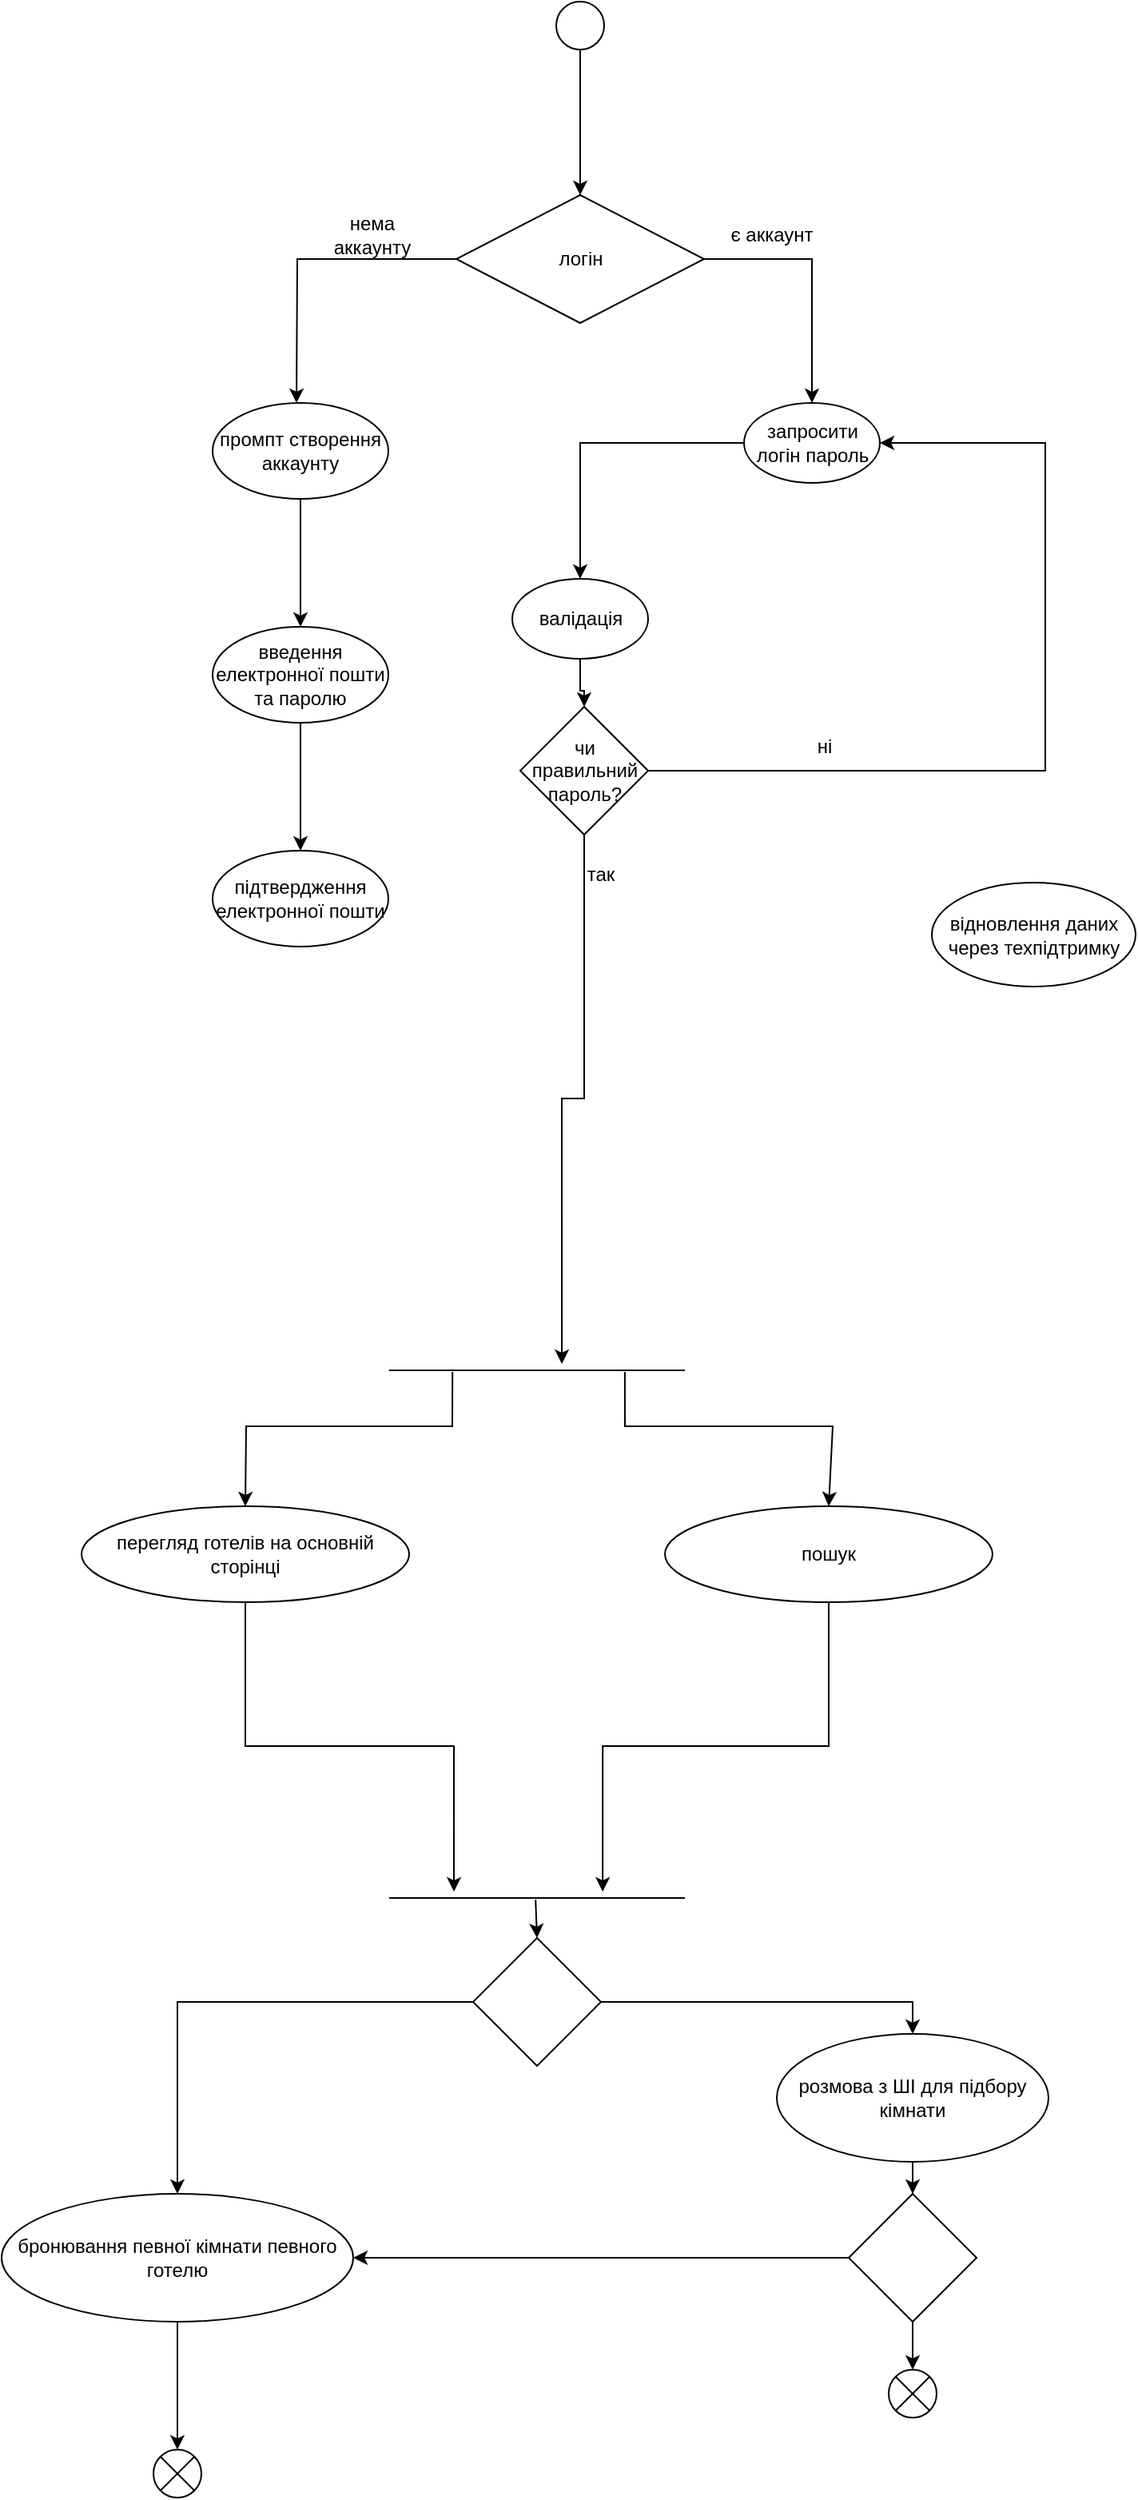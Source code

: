 <mxfile version="24.2.3" type="github">
  <diagram name="Page-1" id="9YniTifWULeJlWc_xpeG">
    <mxGraphModel dx="1434" dy="1890" grid="1" gridSize="10" guides="1" tooltips="1" connect="1" arrows="1" fold="1" page="1" pageScale="1" pageWidth="850" pageHeight="1100" math="0" shadow="0">
      <root>
        <mxCell id="0" />
        <mxCell id="1" parent="0" />
        <mxCell id="pZVimZKpDkj4bbfCRo-m-1" value="" style="ellipse;" vertex="1" parent="1">
          <mxGeometry x="445" y="-301" width="30" height="30" as="geometry" />
        </mxCell>
        <mxCell id="pZVimZKpDkj4bbfCRo-m-7" value="пошук" style="ellipse;whiteSpace=wrap;html=1;" vertex="1" parent="1">
          <mxGeometry x="513" y="640" width="205" height="60" as="geometry" />
        </mxCell>
        <mxCell id="pZVimZKpDkj4bbfCRo-m-9" value="перегляд готелів на основній сторінці" style="ellipse;whiteSpace=wrap;html=1;" vertex="1" parent="1">
          <mxGeometry x="148" y="640" width="205" height="60" as="geometry" />
        </mxCell>
        <mxCell id="pZVimZKpDkj4bbfCRo-m-15" value="" style="line;strokeWidth=1;rotatable=0;dashed=0;labelPosition=right;align=left;verticalAlign=middle;spacingTop=0;spacingLeft=6;points=[];portConstraint=eastwest;" vertex="1" parent="1">
          <mxGeometry x="340.5" y="550" width="185" height="10" as="geometry" />
        </mxCell>
        <mxCell id="pZVimZKpDkj4bbfCRo-m-19" value="" style="endArrow=classic;html=1;rounded=0;exitX=0.797;exitY=0.6;exitDx=0;exitDy=0;exitPerimeter=0;entryX=0.5;entryY=0;entryDx=0;entryDy=0;" edge="1" parent="1" source="pZVimZKpDkj4bbfCRo-m-15" target="pZVimZKpDkj4bbfCRo-m-7">
          <mxGeometry width="50" height="50" relative="1" as="geometry">
            <mxPoint x="408" y="870" as="sourcePoint" />
            <mxPoint x="458" y="820" as="targetPoint" />
            <Array as="points">
              <mxPoint x="488" y="590" />
              <mxPoint x="618" y="590" />
            </Array>
          </mxGeometry>
        </mxCell>
        <mxCell id="pZVimZKpDkj4bbfCRo-m-20" value="" style="endArrow=classic;html=1;rounded=0;exitX=0.214;exitY=0.6;exitDx=0;exitDy=0;exitPerimeter=0;entryX=0.5;entryY=0;entryDx=0;entryDy=0;" edge="1" parent="1" source="pZVimZKpDkj4bbfCRo-m-15" target="pZVimZKpDkj4bbfCRo-m-9">
          <mxGeometry width="50" height="50" relative="1" as="geometry">
            <mxPoint x="340.5" y="590" as="sourcePoint" />
            <mxPoint x="468.5" y="674" as="targetPoint" />
            <Array as="points">
              <mxPoint x="380" y="590" />
              <mxPoint x="251" y="590" />
            </Array>
          </mxGeometry>
        </mxCell>
        <mxCell id="pZVimZKpDkj4bbfCRo-m-21" value="" style="line;strokeWidth=1;rotatable=0;dashed=0;labelPosition=right;align=left;verticalAlign=middle;spacingTop=0;spacingLeft=6;points=[];portConstraint=eastwest;" vertex="1" parent="1">
          <mxGeometry x="340.5" y="880" width="185" height="10" as="geometry" />
        </mxCell>
        <mxCell id="pZVimZKpDkj4bbfCRo-m-22" style="edgeStyle=orthogonalEdgeStyle;rounded=0;orthogonalLoop=1;jettySize=auto;html=1;entryX=0.219;entryY=0.1;entryDx=0;entryDy=0;entryPerimeter=0;" edge="1" parent="1" source="pZVimZKpDkj4bbfCRo-m-9" target="pZVimZKpDkj4bbfCRo-m-21">
          <mxGeometry relative="1" as="geometry" />
        </mxCell>
        <mxCell id="pZVimZKpDkj4bbfCRo-m-23" style="edgeStyle=orthogonalEdgeStyle;rounded=0;orthogonalLoop=1;jettySize=auto;html=1;entryX=0.722;entryY=0.1;entryDx=0;entryDy=0;entryPerimeter=0;" edge="1" parent="1" source="pZVimZKpDkj4bbfCRo-m-7" target="pZVimZKpDkj4bbfCRo-m-21">
          <mxGeometry relative="1" as="geometry" />
        </mxCell>
        <mxCell id="pZVimZKpDkj4bbfCRo-m-57" value="" style="edgeStyle=orthogonalEdgeStyle;rounded=0;orthogonalLoop=1;jettySize=auto;html=1;" edge="1" parent="1" source="pZVimZKpDkj4bbfCRo-m-24">
          <mxGeometry relative="1" as="geometry">
            <mxPoint x="208" y="1230" as="targetPoint" />
          </mxGeometry>
        </mxCell>
        <mxCell id="pZVimZKpDkj4bbfCRo-m-24" value="бронювання певної кімнати певного готелю" style="ellipse;whiteSpace=wrap;html=1;" vertex="1" parent="1">
          <mxGeometry x="98" y="1070" width="220" height="80" as="geometry" />
        </mxCell>
        <mxCell id="pZVimZKpDkj4bbfCRo-m-30" style="edgeStyle=orthogonalEdgeStyle;rounded=0;orthogonalLoop=1;jettySize=auto;html=1;entryX=0.5;entryY=0;entryDx=0;entryDy=0;" edge="1" parent="1" source="pZVimZKpDkj4bbfCRo-m-29" target="pZVimZKpDkj4bbfCRo-m-24">
          <mxGeometry relative="1" as="geometry" />
        </mxCell>
        <mxCell id="pZVimZKpDkj4bbfCRo-m-32" style="edgeStyle=orthogonalEdgeStyle;rounded=0;orthogonalLoop=1;jettySize=auto;html=1;entryX=0.5;entryY=0;entryDx=0;entryDy=0;" edge="1" parent="1" source="pZVimZKpDkj4bbfCRo-m-29" target="pZVimZKpDkj4bbfCRo-m-31">
          <mxGeometry relative="1" as="geometry" />
        </mxCell>
        <mxCell id="pZVimZKpDkj4bbfCRo-m-29" value="" style="rhombus;whiteSpace=wrap;html=1;" vertex="1" parent="1">
          <mxGeometry x="393" y="910" width="80" height="80" as="geometry" />
        </mxCell>
        <mxCell id="pZVimZKpDkj4bbfCRo-m-34" value="" style="edgeStyle=orthogonalEdgeStyle;rounded=0;orthogonalLoop=1;jettySize=auto;html=1;" edge="1" parent="1" source="pZVimZKpDkj4bbfCRo-m-31" target="pZVimZKpDkj4bbfCRo-m-33">
          <mxGeometry relative="1" as="geometry" />
        </mxCell>
        <mxCell id="pZVimZKpDkj4bbfCRo-m-31" value="розмова з ШІ для підбору кімнати" style="ellipse;whiteSpace=wrap;html=1;" vertex="1" parent="1">
          <mxGeometry x="583" y="970" width="170" height="80" as="geometry" />
        </mxCell>
        <mxCell id="pZVimZKpDkj4bbfCRo-m-35" style="edgeStyle=orthogonalEdgeStyle;rounded=0;orthogonalLoop=1;jettySize=auto;html=1;entryX=1;entryY=0.5;entryDx=0;entryDy=0;" edge="1" parent="1" source="pZVimZKpDkj4bbfCRo-m-33" target="pZVimZKpDkj4bbfCRo-m-24">
          <mxGeometry relative="1" as="geometry" />
        </mxCell>
        <mxCell id="pZVimZKpDkj4bbfCRo-m-37" value="" style="edgeStyle=orthogonalEdgeStyle;rounded=0;orthogonalLoop=1;jettySize=auto;html=1;" edge="1" parent="1" source="pZVimZKpDkj4bbfCRo-m-33" target="pZVimZKpDkj4bbfCRo-m-36">
          <mxGeometry relative="1" as="geometry" />
        </mxCell>
        <mxCell id="pZVimZKpDkj4bbfCRo-m-33" value="" style="rhombus;whiteSpace=wrap;html=1;" vertex="1" parent="1">
          <mxGeometry x="628" y="1070" width="80" height="80" as="geometry" />
        </mxCell>
        <mxCell id="pZVimZKpDkj4bbfCRo-m-36" value="" style="shape=sumEllipse;perimeter=ellipsePerimeter;html=1;backgroundOutline=1;" vertex="1" parent="1">
          <mxGeometry x="653" y="1180" width="30" height="30" as="geometry" />
        </mxCell>
        <mxCell id="pZVimZKpDkj4bbfCRo-m-38" style="edgeStyle=orthogonalEdgeStyle;rounded=0;orthogonalLoop=1;jettySize=auto;html=1;exitX=0.495;exitY=0.6;exitDx=0;exitDy=0;entryX=0.5;entryY=0;entryDx=0;entryDy=0;exitPerimeter=0;" edge="1" parent="1" source="pZVimZKpDkj4bbfCRo-m-21" target="pZVimZKpDkj4bbfCRo-m-29">
          <mxGeometry relative="1" as="geometry" />
        </mxCell>
        <mxCell id="pZVimZKpDkj4bbfCRo-m-67" value="" style="edgeStyle=orthogonalEdgeStyle;rounded=0;orthogonalLoop=1;jettySize=auto;html=1;" edge="1" parent="1" source="pZVimZKpDkj4bbfCRo-m-41" target="pZVimZKpDkj4bbfCRo-m-66">
          <mxGeometry relative="1" as="geometry" />
        </mxCell>
        <mxCell id="pZVimZKpDkj4bbfCRo-m-41" value="запросити логін пароль" style="ellipse;whiteSpace=wrap;html=1;" vertex="1" parent="1">
          <mxGeometry x="562.5" y="-50" width="85" height="50" as="geometry" />
        </mxCell>
        <mxCell id="pZVimZKpDkj4bbfCRo-m-44" value="відновлення даних через техпідтримку" style="ellipse;whiteSpace=wrap;html=1;" vertex="1" parent="1">
          <mxGeometry x="680" y="250" width="127.5" height="65" as="geometry" />
        </mxCell>
        <mxCell id="pZVimZKpDkj4bbfCRo-m-51" style="edgeStyle=orthogonalEdgeStyle;rounded=0;orthogonalLoop=1;jettySize=auto;html=1;entryX=0.5;entryY=0.1;entryDx=0;entryDy=0;entryPerimeter=0;" edge="1" parent="1" source="pZVimZKpDkj4bbfCRo-m-1">
          <mxGeometry relative="1" as="geometry">
            <mxPoint x="460" y="-180" as="targetPoint" />
          </mxGeometry>
        </mxCell>
        <mxCell id="pZVimZKpDkj4bbfCRo-m-59" value="" style="shape=sumEllipse;perimeter=ellipsePerimeter;html=1;backgroundOutline=1;" vertex="1" parent="1">
          <mxGeometry x="193" y="1230" width="30" height="30" as="geometry" />
        </mxCell>
        <mxCell id="pZVimZKpDkj4bbfCRo-m-63" style="edgeStyle=orthogonalEdgeStyle;rounded=0;orthogonalLoop=1;jettySize=auto;html=1;entryX=0.5;entryY=0;entryDx=0;entryDy=0;" edge="1" parent="1" source="pZVimZKpDkj4bbfCRo-m-62">
          <mxGeometry relative="1" as="geometry">
            <mxPoint x="282.5" y="-50" as="targetPoint" />
          </mxGeometry>
        </mxCell>
        <mxCell id="pZVimZKpDkj4bbfCRo-m-64" style="edgeStyle=orthogonalEdgeStyle;rounded=0;orthogonalLoop=1;jettySize=auto;html=1;entryX=0.5;entryY=0;entryDx=0;entryDy=0;" edge="1" parent="1" source="pZVimZKpDkj4bbfCRo-m-62" target="pZVimZKpDkj4bbfCRo-m-41">
          <mxGeometry relative="1" as="geometry" />
        </mxCell>
        <mxCell id="pZVimZKpDkj4bbfCRo-m-62" value="логін" style="rhombus;whiteSpace=wrap;html=1;" vertex="1" parent="1">
          <mxGeometry x="382.5" y="-180" width="155" height="80" as="geometry" />
        </mxCell>
        <mxCell id="pZVimZKpDkj4bbfCRo-m-69" value="" style="edgeStyle=orthogonalEdgeStyle;rounded=0;orthogonalLoop=1;jettySize=auto;html=1;" edge="1" parent="1" source="pZVimZKpDkj4bbfCRo-m-66" target="pZVimZKpDkj4bbfCRo-m-68">
          <mxGeometry relative="1" as="geometry" />
        </mxCell>
        <mxCell id="pZVimZKpDkj4bbfCRo-m-66" value="валідація" style="ellipse;whiteSpace=wrap;html=1;" vertex="1" parent="1">
          <mxGeometry x="417.5" y="60" width="85" height="50" as="geometry" />
        </mxCell>
        <mxCell id="pZVimZKpDkj4bbfCRo-m-71" style="edgeStyle=orthogonalEdgeStyle;rounded=0;orthogonalLoop=1;jettySize=auto;html=1;entryX=1;entryY=0.5;entryDx=0;entryDy=0;" edge="1" parent="1" source="pZVimZKpDkj4bbfCRo-m-68" target="pZVimZKpDkj4bbfCRo-m-41">
          <mxGeometry relative="1" as="geometry">
            <mxPoint x="750" y="-20" as="targetPoint" />
            <Array as="points">
              <mxPoint x="751" y="180" />
              <mxPoint x="751" y="-25" />
            </Array>
          </mxGeometry>
        </mxCell>
        <mxCell id="pZVimZKpDkj4bbfCRo-m-68" value="чи правильний пароль?" style="rhombus;whiteSpace=wrap;html=1;" vertex="1" parent="1">
          <mxGeometry x="422.5" y="140" width="80" height="80" as="geometry" />
        </mxCell>
        <mxCell id="pZVimZKpDkj4bbfCRo-m-70" style="edgeStyle=orthogonalEdgeStyle;rounded=0;orthogonalLoop=1;jettySize=auto;html=1;entryX=0.584;entryY=0.1;entryDx=0;entryDy=0;entryPerimeter=0;" edge="1" parent="1" source="pZVimZKpDkj4bbfCRo-m-68" target="pZVimZKpDkj4bbfCRo-m-15">
          <mxGeometry relative="1" as="geometry" />
        </mxCell>
        <mxCell id="pZVimZKpDkj4bbfCRo-m-72" value="ні" style="text;html=1;align=center;verticalAlign=middle;whiteSpace=wrap;rounded=0;" vertex="1" parent="1">
          <mxGeometry x="582.5" y="150" width="60" height="30" as="geometry" />
        </mxCell>
        <mxCell id="pZVimZKpDkj4bbfCRo-m-73" value="так" style="text;html=1;align=center;verticalAlign=middle;whiteSpace=wrap;rounded=0;" vertex="1" parent="1">
          <mxGeometry x="442.5" y="230" width="60" height="30" as="geometry" />
        </mxCell>
        <mxCell id="pZVimZKpDkj4bbfCRo-m-74" value="є аккаунт" style="text;html=1;align=center;verticalAlign=middle;whiteSpace=wrap;rounded=0;" vertex="1" parent="1">
          <mxGeometry x="550" y="-170" width="60" height="30" as="geometry" />
        </mxCell>
        <mxCell id="pZVimZKpDkj4bbfCRo-m-75" value="нема аккаунту" style="text;html=1;align=center;verticalAlign=middle;whiteSpace=wrap;rounded=0;" vertex="1" parent="1">
          <mxGeometry x="300" y="-170" width="60" height="30" as="geometry" />
        </mxCell>
        <mxCell id="pZVimZKpDkj4bbfCRo-m-78" value="" style="edgeStyle=orthogonalEdgeStyle;rounded=0;orthogonalLoop=1;jettySize=auto;html=1;" edge="1" parent="1" source="pZVimZKpDkj4bbfCRo-m-76" target="pZVimZKpDkj4bbfCRo-m-77">
          <mxGeometry relative="1" as="geometry" />
        </mxCell>
        <mxCell id="pZVimZKpDkj4bbfCRo-m-76" value="промпт створення аккаунту" style="ellipse;whiteSpace=wrap;html=1;" vertex="1" parent="1">
          <mxGeometry x="230" y="-50" width="110" height="60" as="geometry" />
        </mxCell>
        <mxCell id="pZVimZKpDkj4bbfCRo-m-80" value="" style="edgeStyle=orthogonalEdgeStyle;rounded=0;orthogonalLoop=1;jettySize=auto;html=1;" edge="1" parent="1" source="pZVimZKpDkj4bbfCRo-m-77" target="pZVimZKpDkj4bbfCRo-m-79">
          <mxGeometry relative="1" as="geometry" />
        </mxCell>
        <mxCell id="pZVimZKpDkj4bbfCRo-m-77" value="введення електронної пошти та паролю" style="ellipse;whiteSpace=wrap;html=1;" vertex="1" parent="1">
          <mxGeometry x="230" y="90" width="110" height="60" as="geometry" />
        </mxCell>
        <mxCell id="pZVimZKpDkj4bbfCRo-m-79" value="підтвердження електронної пошти" style="ellipse;whiteSpace=wrap;html=1;" vertex="1" parent="1">
          <mxGeometry x="230" y="230" width="110" height="60" as="geometry" />
        </mxCell>
      </root>
    </mxGraphModel>
  </diagram>
</mxfile>
